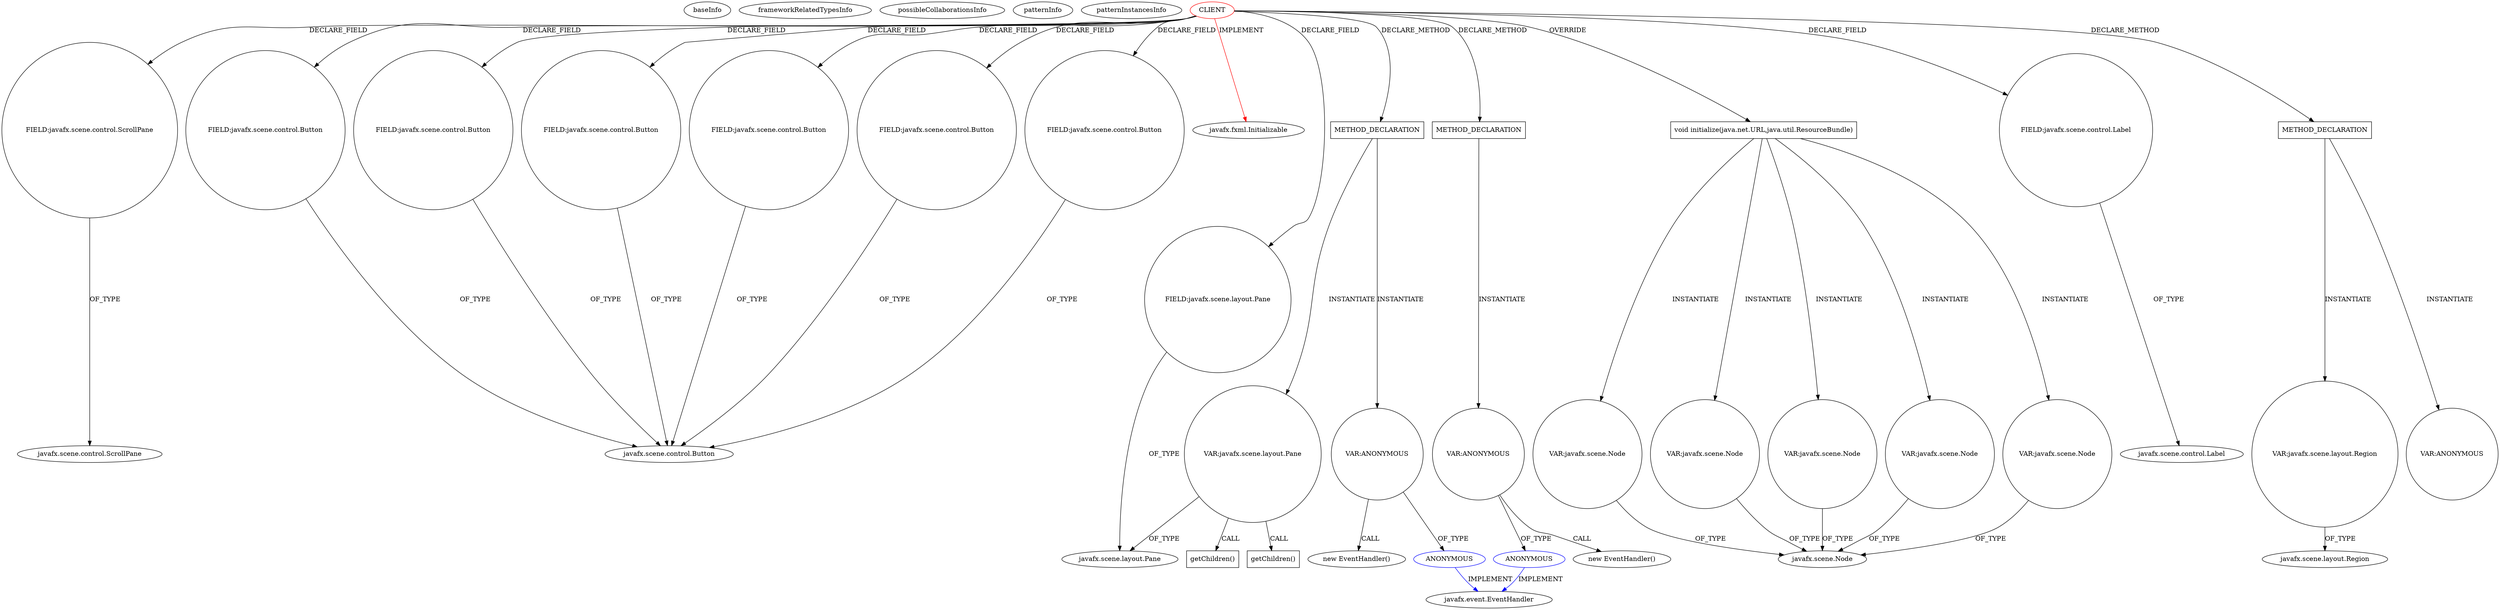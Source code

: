 digraph {
baseInfo[graphId=2244,category="pattern",isAnonymous=false,possibleRelation=true]
frameworkRelatedTypesInfo[0="javafx.fxml.Initializable"]
possibleCollaborationsInfo[0="2244~INSTANTIATION-CLIENT_METHOD_DECLARATION-~javafx.fxml.Initializable ~javafx.event.EventHandler ~false~true",1="2244~INSTANTIATION-CLIENT_METHOD_DECLARATION-~javafx.fxml.Initializable ~javafx.event.EventHandler ~false~true"]
patternInfo[frequency=2.0,patternRootClient=0]
patternInstancesInfo[0="dony1990-ProsDesktop~/dony1990-ProsDesktop/ProsDesktop-master/src/nicon/NiconDesktop/guifx/NiconImage/NiconImageFXMLController.java~NiconImageFXMLController~2548",1="RomeoGolf-BC~/RomeoGolf-BC/BC-master/src/romeogolf/bc/MainController.java~MainController~1142"]
70[label="FIELD:javafx.scene.control.ScrollPane",vertexType="FIELD_DECLARATION",isFrameworkType=false,shape=circle]
71[label="javafx.scene.control.ScrollPane",vertexType="FRAMEWORK_CLASS_TYPE",isFrameworkType=false]
0[label="CLIENT",vertexType="ROOT_CLIENT_CLASS_DECLARATION",isFrameworkType=false,color=red]
28[label="FIELD:javafx.scene.control.Button",vertexType="FIELD_DECLARATION",isFrameworkType=false,shape=circle]
8[label="FIELD:javafx.scene.control.Button",vertexType="FIELD_DECLARATION",isFrameworkType=false,shape=circle]
16[label="FIELD:javafx.scene.control.Button",vertexType="FIELD_DECLARATION",isFrameworkType=false,shape=circle]
26[label="FIELD:javafx.scene.control.Button",vertexType="FIELD_DECLARATION",isFrameworkType=false,shape=circle]
22[label="FIELD:javafx.scene.control.Button",vertexType="FIELD_DECLARATION",isFrameworkType=false,shape=circle]
10[label="FIELD:javafx.scene.control.Button",vertexType="FIELD_DECLARATION",isFrameworkType=false,shape=circle]
1[label="javafx.fxml.Initializable",vertexType="FRAMEWORK_INTERFACE_TYPE",isFrameworkType=false]
58[label="FIELD:javafx.scene.layout.Pane",vertexType="FIELD_DECLARATION",isFrameworkType=false,shape=circle]
59[label="javafx.scene.layout.Pane",vertexType="FRAMEWORK_CLASS_TYPE",isFrameworkType=false]
782[label="VAR:javafx.scene.layout.Pane",vertexType="VARIABLE_EXPRESION",isFrameworkType=false,shape=circle]
783[label="getChildren()",vertexType="INSIDE_CALL",isFrameworkType=false,shape=box]
788[label="getChildren()",vertexType="INSIDE_CALL",isFrameworkType=false,shape=box]
90[label="void initialize(java.net.URL,java.util.ResourceBundle)",vertexType="OVERRIDING_METHOD_DECLARATION",isFrameworkType=false,shape=box]
44[label="FIELD:javafx.scene.control.Label",vertexType="FIELD_DECLARATION",isFrameworkType=false,shape=circle]
37[label="javafx.scene.control.Label",vertexType="FRAMEWORK_CLASS_TYPE",isFrameworkType=false]
7[label="javafx.scene.control.Button",vertexType="FRAMEWORK_CLASS_TYPE",isFrameworkType=false]
136[label="VAR:javafx.scene.Node",vertexType="VARIABLE_EXPRESION",isFrameworkType=false,shape=circle]
121[label="javafx.scene.Node",vertexType="FRAMEWORK_CLASS_TYPE",isFrameworkType=false]
142[label="VAR:javafx.scene.Node",vertexType="VARIABLE_EXPRESION",isFrameworkType=false,shape=circle]
139[label="VAR:javafx.scene.Node",vertexType="VARIABLE_EXPRESION",isFrameworkType=false,shape=circle]
119[label="VAR:javafx.scene.Node",vertexType="VARIABLE_EXPRESION",isFrameworkType=false,shape=circle]
122[label="VAR:javafx.scene.Node",vertexType="VARIABLE_EXPRESION",isFrameworkType=false,shape=circle]
781[label="METHOD_DECLARATION",vertexType="CLIENT_METHOD_DECLARATION",isFrameworkType=false,shape=box]
795[label="VAR:ANONYMOUS",vertexType="VARIABLE_EXPRESION",isFrameworkType=false,shape=circle]
796[label="ANONYMOUS",vertexType="REFERENCE_ANONYMOUS_DECLARATION",isFrameworkType=false,color=blue]
794[label="new EventHandler()",vertexType="CONSTRUCTOR_CALL",isFrameworkType=false]
568[label="javafx.event.EventHandler",vertexType="FRAMEWORK_INTERFACE_TYPE",isFrameworkType=false]
567[label="ANONYMOUS",vertexType="REFERENCE_ANONYMOUS_DECLARATION",isFrameworkType=false,color=blue]
566[label="VAR:ANONYMOUS",vertexType="VARIABLE_EXPRESION",isFrameworkType=false,shape=circle]
565[label="new EventHandler()",vertexType="CONSTRUCTOR_CALL",isFrameworkType=false]
559[label="METHOD_DECLARATION",vertexType="CLIENT_METHOD_DECLARATION",isFrameworkType=false,shape=box]
569[label="METHOD_DECLARATION",vertexType="CLIENT_METHOD_DECLARATION",isFrameworkType=false,shape=box]
577[label="VAR:javafx.scene.layout.Region",vertexType="VARIABLE_EXPRESION",isFrameworkType=false,shape=circle]
579[label="javafx.scene.layout.Region",vertexType="FRAMEWORK_CLASS_TYPE",isFrameworkType=false]
581[label="VAR:ANONYMOUS",vertexType="VARIABLE_EXPRESION",isFrameworkType=false,shape=circle]
0->28[label="DECLARE_FIELD"]
782->788[label="CALL"]
0->8[label="DECLARE_FIELD"]
122->121[label="OF_TYPE"]
566->567[label="OF_TYPE"]
0->10[label="DECLARE_FIELD"]
136->121[label="OF_TYPE"]
139->121[label="OF_TYPE"]
22->7[label="OF_TYPE"]
567->568[label="IMPLEMENT",color=blue]
566->565[label="CALL"]
119->121[label="OF_TYPE"]
0->58[label="DECLARE_FIELD"]
569->577[label="INSTANTIATE"]
26->7[label="OF_TYPE"]
796->568[label="IMPLEMENT",color=blue]
0->22[label="DECLARE_FIELD"]
0->44[label="DECLARE_FIELD"]
44->37[label="OF_TYPE"]
142->121[label="OF_TYPE"]
0->26[label="DECLARE_FIELD"]
795->796[label="OF_TYPE"]
0->569[label="DECLARE_METHOD"]
559->566[label="INSTANTIATE"]
28->7[label="OF_TYPE"]
0->16[label="DECLARE_FIELD"]
795->794[label="CALL"]
90->142[label="INSTANTIATE"]
8->7[label="OF_TYPE"]
569->581[label="INSTANTIATE"]
70->71[label="OF_TYPE"]
782->783[label="CALL"]
90->136[label="INSTANTIATE"]
782->59[label="OF_TYPE"]
0->90[label="OVERRIDE"]
781->795[label="INSTANTIATE"]
90->119[label="INSTANTIATE"]
0->781[label="DECLARE_METHOD"]
781->782[label="INSTANTIATE"]
90->122[label="INSTANTIATE"]
577->579[label="OF_TYPE"]
0->559[label="DECLARE_METHOD"]
0->70[label="DECLARE_FIELD"]
90->139[label="INSTANTIATE"]
0->1[label="IMPLEMENT",color=red]
10->7[label="OF_TYPE"]
16->7[label="OF_TYPE"]
58->59[label="OF_TYPE"]
}
